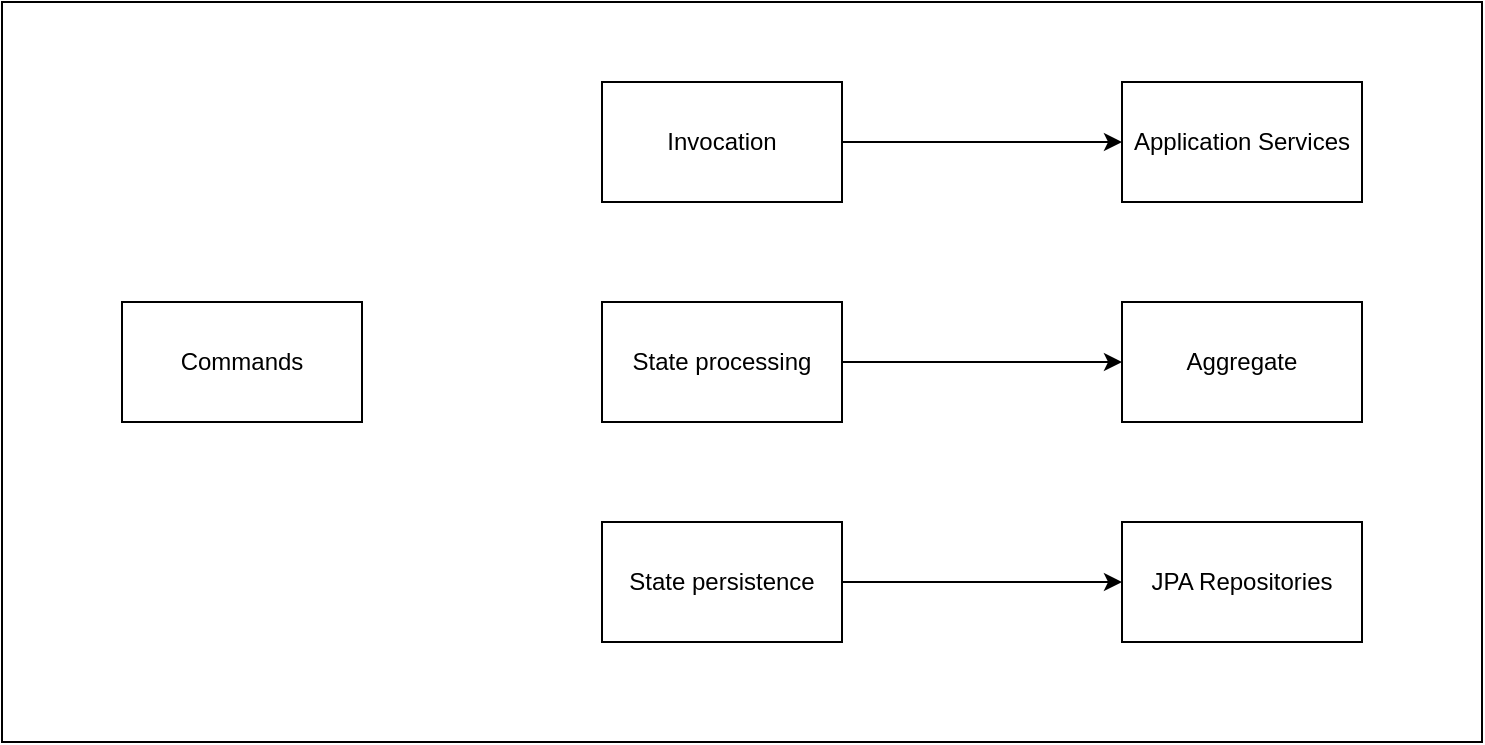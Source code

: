 <mxfile version="10.6.5" type="github"><diagram id="DoWKnnhQcfNiVVI9SAC1" name="Page-1"><mxGraphModel dx="918" dy="490" grid="1" gridSize="10" guides="1" tooltips="1" connect="1" arrows="1" fold="1" page="1" pageScale="1" pageWidth="850" pageHeight="1100" math="0" shadow="0"><root><mxCell id="0"/><mxCell id="1" parent="0"/><mxCell id="VIPMUJbbTNOrpHbAJPL9-1" value="Commands" style="rounded=0;whiteSpace=wrap;html=1;" vertex="1" parent="1"><mxGeometry x="100" y="220" width="120" height="60" as="geometry"/></mxCell><mxCell id="VIPMUJbbTNOrpHbAJPL9-2" value="Invocation" style="rounded=0;whiteSpace=wrap;html=1;" vertex="1" parent="1"><mxGeometry x="340" y="110" width="120" height="60" as="geometry"/></mxCell><mxCell id="VIPMUJbbTNOrpHbAJPL9-3" value="State processing" style="rounded=0;whiteSpace=wrap;html=1;" vertex="1" parent="1"><mxGeometry x="340" y="220" width="120" height="60" as="geometry"/></mxCell><mxCell id="VIPMUJbbTNOrpHbAJPL9-4" value="State persistence" style="rounded=0;whiteSpace=wrap;html=1;" vertex="1" parent="1"><mxGeometry x="340" y="330" width="120" height="60" as="geometry"/></mxCell><mxCell id="VIPMUJbbTNOrpHbAJPL9-5" value="Application Services" style="rounded=0;whiteSpace=wrap;html=1;" vertex="1" parent="1"><mxGeometry x="600" y="110" width="120" height="60" as="geometry"/></mxCell><mxCell id="VIPMUJbbTNOrpHbAJPL9-6" value="Aggregate" style="rounded=0;whiteSpace=wrap;html=1;" vertex="1" parent="1"><mxGeometry x="600" y="220" width="120" height="60" as="geometry"/></mxCell><mxCell id="VIPMUJbbTNOrpHbAJPL9-7" value="JPA Repositories" style="rounded=0;whiteSpace=wrap;html=1;" vertex="1" parent="1"><mxGeometry x="600" y="330" width="120" height="60" as="geometry"/></mxCell><mxCell id="VIPMUJbbTNOrpHbAJPL9-8" value="" style="endArrow=classic;html=1;entryX=0;entryY=0.5;entryDx=0;entryDy=0;" edge="1" parent="1" source="VIPMUJbbTNOrpHbAJPL9-2" target="VIPMUJbbTNOrpHbAJPL9-5"><mxGeometry width="50" height="50" relative="1" as="geometry"><mxPoint x="100" y="460" as="sourcePoint"/><mxPoint x="150" y="410" as="targetPoint"/></mxGeometry></mxCell><mxCell id="VIPMUJbbTNOrpHbAJPL9-9" value="" style="endArrow=classic;html=1;entryX=0;entryY=0.5;entryDx=0;entryDy=0;" edge="1" parent="1"><mxGeometry width="50" height="50" relative="1" as="geometry"><mxPoint x="460" y="250" as="sourcePoint"/><mxPoint x="600" y="250" as="targetPoint"/></mxGeometry></mxCell><mxCell id="VIPMUJbbTNOrpHbAJPL9-10" value="" style="endArrow=classic;html=1;entryX=0;entryY=0.5;entryDx=0;entryDy=0;" edge="1" parent="1"><mxGeometry width="50" height="50" relative="1" as="geometry"><mxPoint x="460" y="360" as="sourcePoint"/><mxPoint x="600" y="360" as="targetPoint"/></mxGeometry></mxCell><mxCell id="VIPMUJbbTNOrpHbAJPL9-12" value="" style="verticalLabelPosition=bottom;verticalAlign=top;html=1;shape=mxgraph.basic.rect;fillColor=none;fillColor2=none;strokeColor=#000000;strokeWidth=1;size=20;indent=5;" vertex="1" parent="1"><mxGeometry x="40" y="70" width="740" height="370" as="geometry"/></mxCell></root></mxGraphModel></diagram></mxfile>
